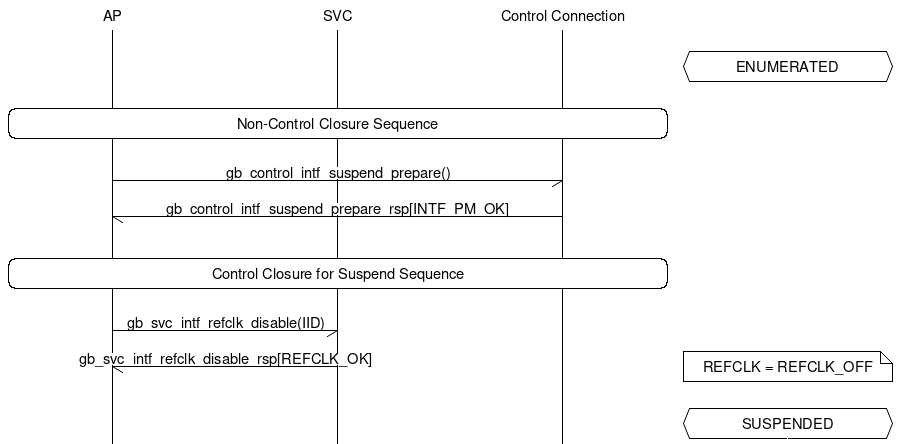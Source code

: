 # MSC for Power Managemenet Suspend Procedure

msc {
  hscale = "1.5", arcgradient = "0";

  AP, SVC, Control [ label = "Control Connection" ], Comments [ linecolor = "white", textcolor = "white" ];

  |||;
  Comments abox Comments [ label = "ENUMERATED" ];
  |||;
  AP rbox Control [ label = "Non-Control Closure Sequence" ];
  |||;
  AP->Control [ label = "gb_control_intf_suspend_prepare()" ];
  Control->AP [ label = "gb_control_intf_suspend_prepare_rsp[INTF_PM_OK]" ];
  |||;
  AP rbox Control [ label = "Control Closure for Suspend Sequence" ];
  |||;
  AP->SVC [ label = "gb_svc_intf_refclk_disable(IID)" ];
  SVC->AP [ label = "gb_svc_intf_refclk_disable_rsp[REFCLK_OK]" ],
  Comments note Comments [ label = "REFCLK = REFCLK_OFF" ];
  |||;
  Comments abox Comments [ label = "SUSPENDED" ];
}
